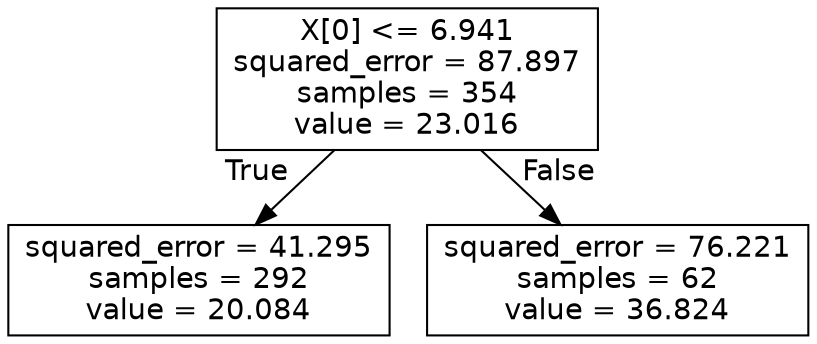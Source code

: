 digraph Tree {
node [shape=box, fontname="helvetica"] ;
edge [fontname="helvetica"] ;
0 [label="X[0] <= 6.941\nsquared_error = 87.897\nsamples = 354\nvalue = 23.016"] ;
1 [label="squared_error = 41.295\nsamples = 292\nvalue = 20.084"] ;
0 -> 1 [labeldistance=2.5, labelangle=45, headlabel="True"] ;
2 [label="squared_error = 76.221\nsamples = 62\nvalue = 36.824"] ;
0 -> 2 [labeldistance=2.5, labelangle=-45, headlabel="False"] ;
}